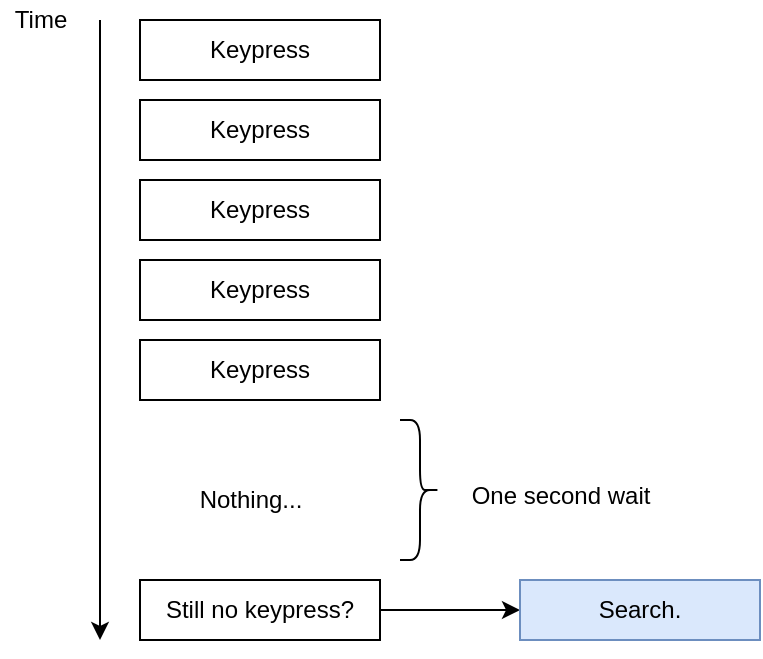 <mxfile version="14.4.6" type="github"><diagram id="6W2rSEfg3Vug973oe3I7" name="Page-1"><mxGraphModel dx="1422" dy="831" grid="1" gridSize="10" guides="1" tooltips="1" connect="1" arrows="1" fold="1" page="1" pageScale="1" pageWidth="850" pageHeight="1100" math="0" shadow="0"><root><mxCell id="0"/><mxCell id="1" parent="0"/><mxCell id="9JCPUrlqXY_1L_atvlET-1" value="&lt;div&gt;Time&lt;/div&gt;" style="text;html=1;align=center;verticalAlign=middle;resizable=0;points=[];autosize=1;" vertex="1" parent="1"><mxGeometry x="180" y="30" width="40" height="20" as="geometry"/></mxCell><mxCell id="9JCPUrlqXY_1L_atvlET-2" value="" style="endArrow=classic;html=1;" edge="1" parent="1"><mxGeometry width="50" height="50" relative="1" as="geometry"><mxPoint x="230" y="40" as="sourcePoint"/><mxPoint x="230" y="350" as="targetPoint"/></mxGeometry></mxCell><mxCell id="9JCPUrlqXY_1L_atvlET-3" value="&lt;div&gt;Keypress&lt;/div&gt;" style="whiteSpace=wrap;html=1;" vertex="1" parent="1"><mxGeometry x="250" y="40" width="120" height="30" as="geometry"/></mxCell><mxCell id="9JCPUrlqXY_1L_atvlET-4" value="&lt;div&gt;Keypress&lt;/div&gt;" style="whiteSpace=wrap;html=1;" vertex="1" parent="1"><mxGeometry x="250" y="80" width="120" height="30" as="geometry"/></mxCell><mxCell id="9JCPUrlqXY_1L_atvlET-5" value="&lt;div&gt;Keypress&lt;/div&gt;" style="whiteSpace=wrap;html=1;" vertex="1" parent="1"><mxGeometry x="250" y="120" width="120" height="30" as="geometry"/></mxCell><mxCell id="9JCPUrlqXY_1L_atvlET-6" value="&lt;div&gt;Keypress&lt;/div&gt;" style="whiteSpace=wrap;html=1;" vertex="1" parent="1"><mxGeometry x="250" y="160" width="120" height="30" as="geometry"/></mxCell><mxCell id="9JCPUrlqXY_1L_atvlET-7" value="&lt;div&gt;Keypress&lt;/div&gt;" style="whiteSpace=wrap;html=1;" vertex="1" parent="1"><mxGeometry x="250" y="200" width="120" height="30" as="geometry"/></mxCell><mxCell id="9JCPUrlqXY_1L_atvlET-8" value="Nothing..." style="text;html=1;align=center;verticalAlign=middle;resizable=0;points=[];autosize=1;" vertex="1" parent="1"><mxGeometry x="270" y="270" width="70" height="20" as="geometry"/></mxCell><mxCell id="9JCPUrlqXY_1L_atvlET-10" value="" style="shape=curlyBracket;whiteSpace=wrap;html=1;rounded=1;rotation=-180;" vertex="1" parent="1"><mxGeometry x="380" y="240" width="20" height="70" as="geometry"/></mxCell><mxCell id="9JCPUrlqXY_1L_atvlET-11" value="&lt;div&gt;One second wait&lt;/div&gt;&lt;div&gt;&lt;br&gt;&lt;/div&gt;" style="text;html=1;align=center;verticalAlign=middle;resizable=0;points=[];autosize=1;" vertex="1" parent="1"><mxGeometry x="410" y="270" width="100" height="30" as="geometry"/></mxCell><mxCell id="9JCPUrlqXY_1L_atvlET-12" value="Still no keypress?" style="whiteSpace=wrap;html=1;" vertex="1" parent="1"><mxGeometry x="250" y="320" width="120" height="30" as="geometry"/></mxCell><mxCell id="9JCPUrlqXY_1L_atvlET-13" value="" style="endArrow=classic;html=1;exitX=1;exitY=0.5;exitDx=0;exitDy=0;" edge="1" parent="1" source="9JCPUrlqXY_1L_atvlET-12"><mxGeometry width="50" height="50" relative="1" as="geometry"><mxPoint x="400" y="360" as="sourcePoint"/><mxPoint x="440" y="335" as="targetPoint"/></mxGeometry></mxCell><mxCell id="9JCPUrlqXY_1L_atvlET-14" value="Search." style="whiteSpace=wrap;html=1;fillColor=#dae8fc;strokeColor=#6c8ebf;" vertex="1" parent="1"><mxGeometry x="440" y="320" width="120" height="30" as="geometry"/></mxCell></root></mxGraphModel></diagram></mxfile>
